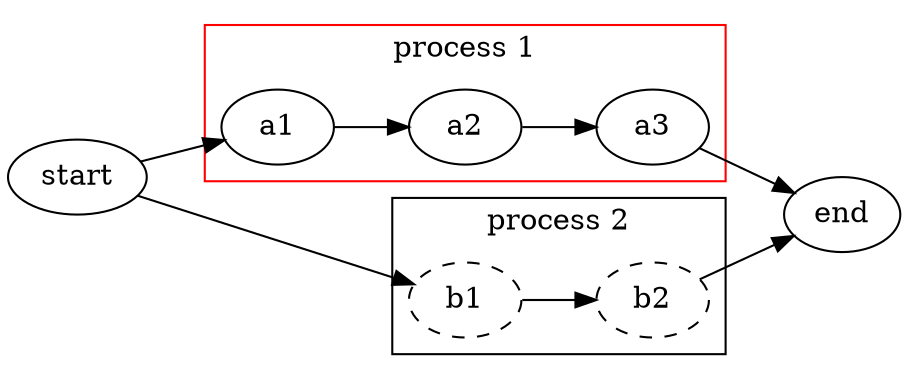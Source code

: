 digraph example10 {
    rankdir=LR;

    subgraph cluster_1 {
        node [style=box];
        color=red;
        label="process 1";
        a1 -> a2 -> a3;
    }
    subgraph cluster_2 {
        node [style=dashed];
        label="process 2";
        b1 -> b2;
    }
    // Shorthand for start -> a1; start -> b1;
    start -> {a1, b1};
    {a3, b2} -> end;
}
